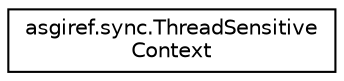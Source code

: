 digraph "Graphical Class Hierarchy"
{
 // LATEX_PDF_SIZE
  edge [fontname="Helvetica",fontsize="10",labelfontname="Helvetica",labelfontsize="10"];
  node [fontname="Helvetica",fontsize="10",shape=record];
  rankdir="LR";
  Node0 [label="asgiref.sync.ThreadSensitive\lContext",height=0.2,width=0.4,color="black", fillcolor="white", style="filled",URL="$classasgiref_1_1sync_1_1ThreadSensitiveContext.html",tooltip=" "];
}
